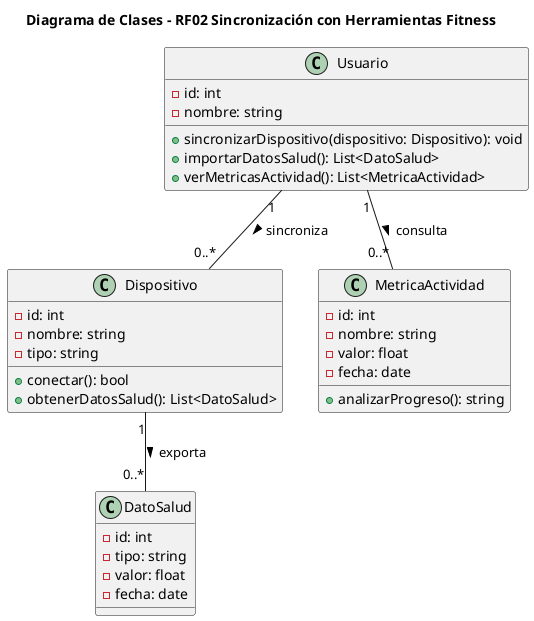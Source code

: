 @startuml RF02 Sincronización con Herramientas Fitness 

title Diagrama de Clases - RF02 Sincronización con Herramientas Fitness

class Usuario {
    - id: int
    - nombre: string
    + sincronizarDispositivo(dispositivo: Dispositivo): void
    + importarDatosSalud(): List<DatoSalud>
    + verMetricasActividad(): List<MetricaActividad>
}

class Dispositivo {
    - id: int
    - nombre: string
    - tipo: string
    + conectar(): bool
    + obtenerDatosSalud(): List<DatoSalud>
}

class DatoSalud {
    - id: int
    - tipo: string
    - valor: float
    - fecha: date
}

class MetricaActividad {
    - id: int
    - nombre: string
    - valor: float
    - fecha: date
    + analizarProgreso(): string
}

Usuario "1" -- "0..*" Dispositivo : sincroniza >
Dispositivo "1" -- "0..*" DatoSalud : exporta >
Usuario "1" -- "0..*" MetricaActividad : consulta >

@enduml